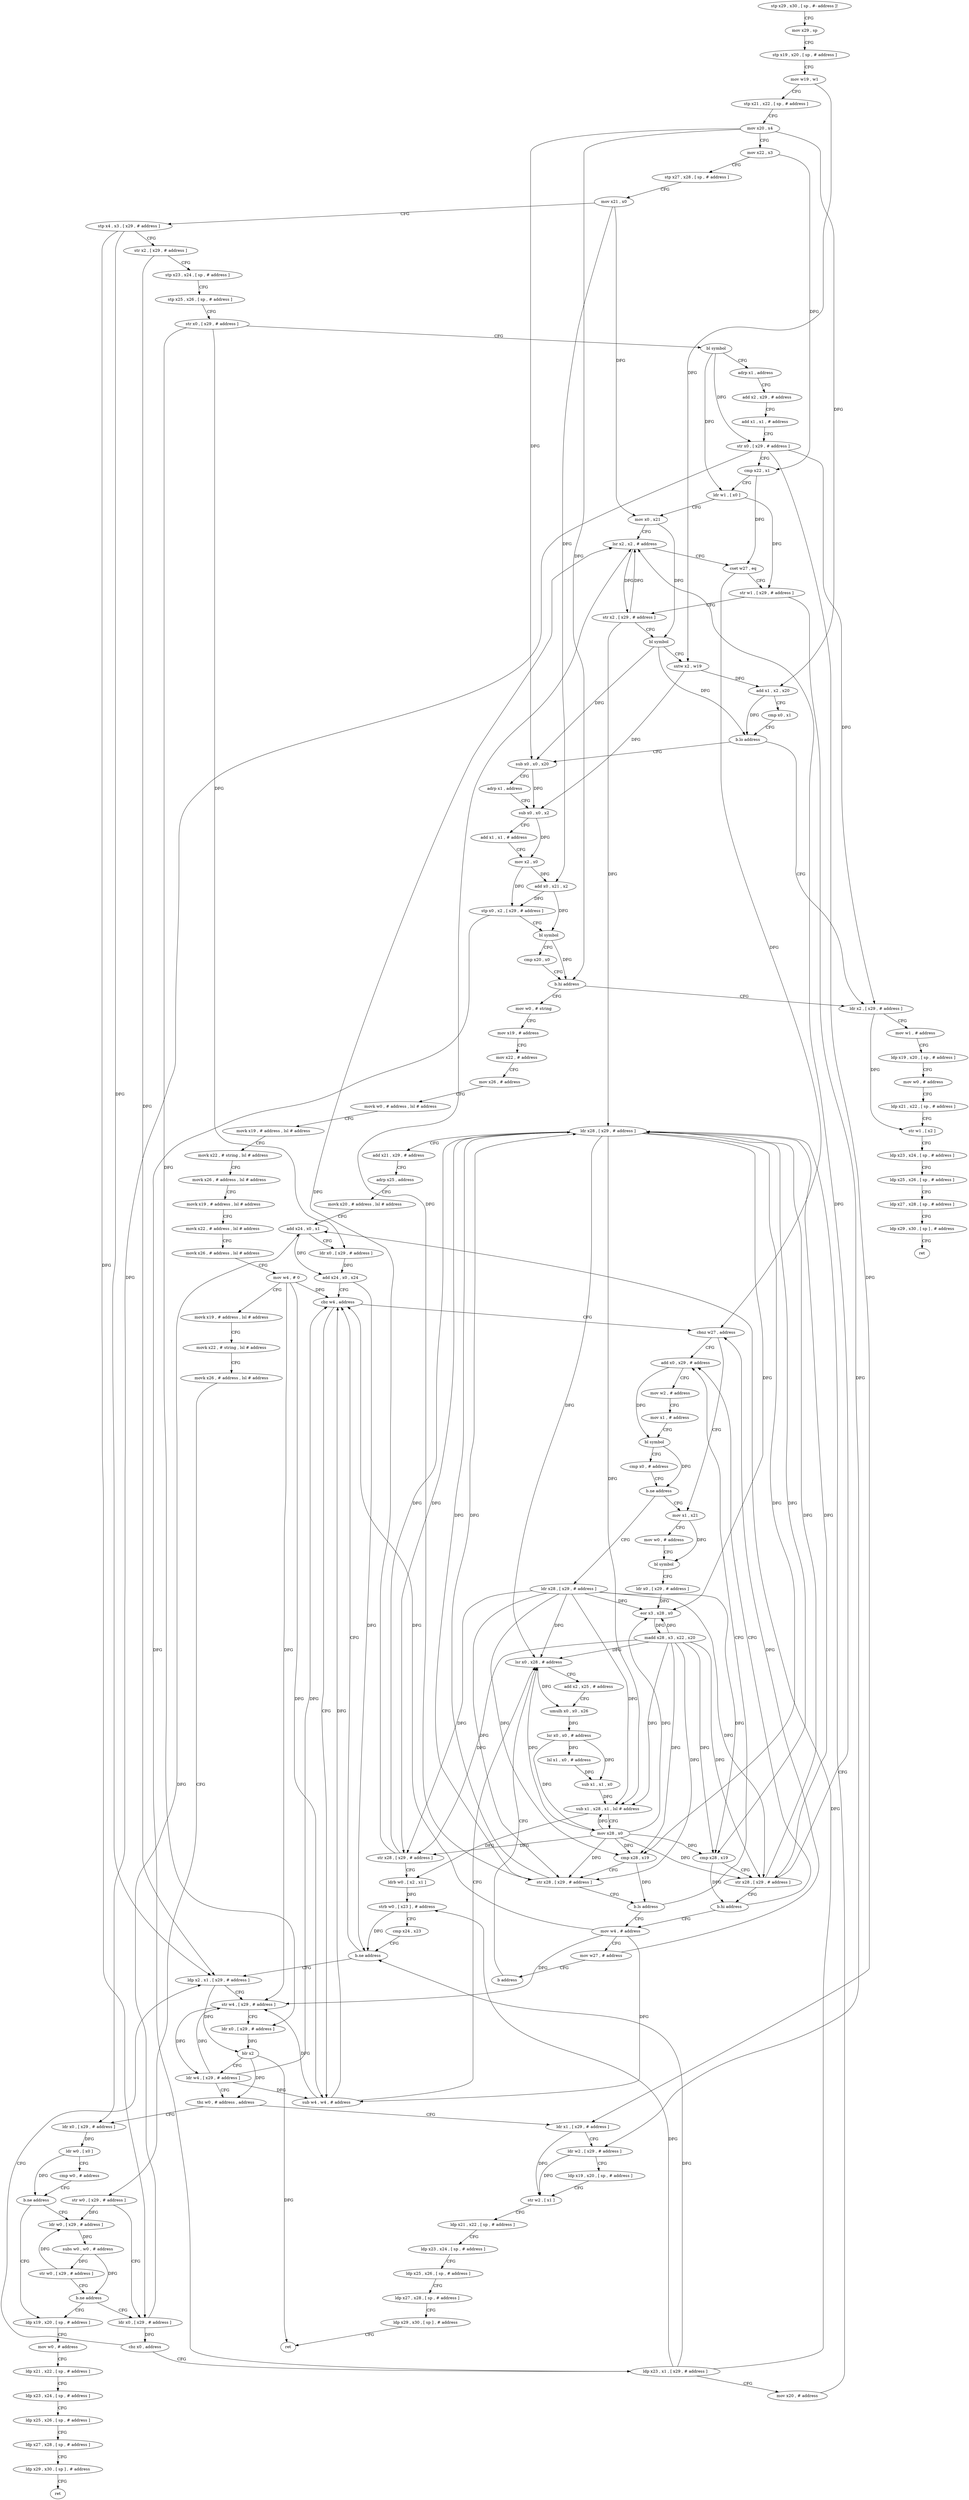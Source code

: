 digraph "func" {
"292760" [label = "stp x29 , x30 , [ sp , #- address ]!" ]
"292764" [label = "mov x29 , sp" ]
"292768" [label = "stp x19 , x20 , [ sp , # address ]" ]
"292772" [label = "mov w19 , w1" ]
"292776" [label = "stp x21 , x22 , [ sp , # address ]" ]
"292780" [label = "mov x20 , x4" ]
"292784" [label = "mov x22 , x3" ]
"292788" [label = "stp x27 , x28 , [ sp , # address ]" ]
"292792" [label = "mov x21 , x0" ]
"292796" [label = "stp x4 , x3 , [ x29 , # address ]" ]
"292800" [label = "str x2 , [ x29 , # address ]" ]
"292804" [label = "stp x23 , x24 , [ sp , # address ]" ]
"292808" [label = "stp x25 , x26 , [ sp , # address ]" ]
"292812" [label = "str x0 , [ x29 , # address ]" ]
"292816" [label = "bl symbol" ]
"292820" [label = "adrp x1 , address" ]
"292824" [label = "add x2 , x29 , # address" ]
"292828" [label = "add x1 , x1 , # address" ]
"292832" [label = "str x0 , [ x29 , # address ]" ]
"292836" [label = "cmp x22 , x1" ]
"292840" [label = "ldr w1 , [ x0 ]" ]
"292844" [label = "mov x0 , x21" ]
"292848" [label = "lsr x2 , x2 , # address" ]
"292852" [label = "cset w27 , eq" ]
"292856" [label = "str w1 , [ x29 , # address ]" ]
"292860" [label = "str x2 , [ x29 , # address ]" ]
"292864" [label = "bl symbol" ]
"292868" [label = "sxtw x2 , w19" ]
"292872" [label = "add x1 , x2 , x20" ]
"292876" [label = "cmp x0 , x1" ]
"292880" [label = "b.lo address" ]
"293316" [label = "ldr x2 , [ x29 , # address ]" ]
"292884" [label = "sub x0 , x0 , x20" ]
"293320" [label = "mov w1 , # address" ]
"293324" [label = "ldp x19 , x20 , [ sp , # address ]" ]
"293328" [label = "mov w0 , # address" ]
"293332" [label = "ldp x21 , x22 , [ sp , # address ]" ]
"293336" [label = "str w1 , [ x2 ]" ]
"293340" [label = "ldp x23 , x24 , [ sp , # address ]" ]
"293344" [label = "ldp x25 , x26 , [ sp , # address ]" ]
"293348" [label = "ldp x27 , x28 , [ sp , # address ]" ]
"293352" [label = "ldp x29 , x30 , [ sp ] , # address" ]
"293356" [label = "ret" ]
"292888" [label = "adrp x1 , address" ]
"292892" [label = "sub x0 , x0 , x2" ]
"292896" [label = "add x1 , x1 , # address" ]
"292900" [label = "mov x2 , x0" ]
"292904" [label = "add x0 , x21 , x2" ]
"292908" [label = "stp x0 , x2 , [ x29 , # address ]" ]
"292912" [label = "bl symbol" ]
"292916" [label = "cmp x20 , x0" ]
"292920" [label = "b.hi address" ]
"292924" [label = "mov w0 , # string" ]
"292928" [label = "mov x19 , # address" ]
"292932" [label = "mov x22 , # address" ]
"292936" [label = "mov x26 , # address" ]
"292940" [label = "movk w0 , # address , lsl # address" ]
"292944" [label = "movk x19 , # address , lsl # address" ]
"292948" [label = "movk x22 , # string , lsl # address" ]
"292952" [label = "movk x26 , # address , lsl # address" ]
"292956" [label = "movk x19 , # address , lsl # address" ]
"292960" [label = "movk x22 , # address , lsl # address" ]
"292964" [label = "movk x26 , # address , lsl # address" ]
"292968" [label = "mov w4 , # 0" ]
"292972" [label = "movk x19 , # address , lsl # address" ]
"292976" [label = "movk x22 , # string , lsl # address" ]
"292980" [label = "movk x26 , # address , lsl # address" ]
"292984" [label = "str w0 , [ x29 , # address ]" ]
"292988" [label = "ldr x0 , [ x29 , # address ]" ]
"293092" [label = "ldp x2 , x1 , [ x29 , # address ]" ]
"293096" [label = "str w4 , [ x29 , # address ]" ]
"293100" [label = "ldr x0 , [ x29 , # address ]" ]
"293104" [label = "blr x2" ]
"293108" [label = "ldr w4 , [ x29 , # address ]" ]
"293112" [label = "tbz w0 , # address , address" ]
"293276" [label = "ldr x1 , [ x29 , # address ]" ]
"293116" [label = "ldr x0 , [ x29 , # address ]" ]
"292996" [label = "ldp x23 , x1 , [ x29 , # address ]" ]
"293000" [label = "mov x20 , # address" ]
"293004" [label = "ldr x28 , [ x29 , # address ]" ]
"293008" [label = "add x21 , x29 , # address" ]
"293012" [label = "adrp x25 , address" ]
"293016" [label = "movk x20 , # address , lsl # address" ]
"293020" [label = "add x24 , x0 , x1" ]
"293024" [label = "ldr x0 , [ x29 , # address ]" ]
"293028" [label = "add x24 , x0 , x24" ]
"293032" [label = "cbz w4 , address" ]
"293280" [label = "ldr w2 , [ x29 , # address ]" ]
"293284" [label = "ldp x19 , x20 , [ sp , # address ]" ]
"293288" [label = "str w2 , [ x1 ]" ]
"293292" [label = "ldp x21 , x22 , [ sp , # address ]" ]
"293296" [label = "ldp x23 , x24 , [ sp , # address ]" ]
"293300" [label = "ldp x25 , x26 , [ sp , # address ]" ]
"293304" [label = "ldp x27 , x28 , [ sp , # address ]" ]
"293308" [label = "ldp x29 , x30 , [ sp ] , # address" ]
"293312" [label = "ret" ]
"293120" [label = "ldr w0 , [ x0 ]" ]
"293124" [label = "cmp w0 , # address" ]
"293128" [label = "b.ne address" ]
"293148" [label = "ldp x19 , x20 , [ sp , # address ]" ]
"293132" [label = "ldr w0 , [ x29 , # address ]" ]
"293184" [label = "cbnz w27 , address" ]
"293224" [label = "add x0 , x29 , # address" ]
"293188" [label = "mov x1 , x21" ]
"293036" [label = "sub w4 , w4 , # address" ]
"293040" [label = "lsr x0 , x28 , # address" ]
"293152" [label = "mov w0 , # address" ]
"293156" [label = "ldp x21 , x22 , [ sp , # address ]" ]
"293160" [label = "ldp x23 , x24 , [ sp , # address ]" ]
"293164" [label = "ldp x25 , x26 , [ sp , # address ]" ]
"293168" [label = "ldp x27 , x28 , [ sp , # address ]" ]
"293172" [label = "ldp x29 , x30 , [ sp ] , # address" ]
"293176" [label = "ret" ]
"293136" [label = "subs w0 , w0 , # address" ]
"293140" [label = "str w0 , [ x29 , # address ]" ]
"293144" [label = "b.ne address" ]
"293228" [label = "mov w2 , # address" ]
"293232" [label = "mov x1 , # address" ]
"293236" [label = "bl symbol" ]
"293240" [label = "cmp x0 , # address" ]
"293244" [label = "b.ne address" ]
"293248" [label = "ldr x28 , [ x29 , # address ]" ]
"293192" [label = "mov w0 , # address" ]
"293196" [label = "bl symbol" ]
"293200" [label = "ldr x0 , [ x29 , # address ]" ]
"293204" [label = "eor x3 , x28 , x0" ]
"293208" [label = "madd x28 , x3 , x22 , x20" ]
"293212" [label = "cmp x28 , x19" ]
"293216" [label = "str x28 , [ x29 , # address ]" ]
"293220" [label = "b.ls address" ]
"293264" [label = "mov w4 , # address" ]
"292992" [label = "cbz x0 , address" ]
"293252" [label = "cmp x28 , x19" ]
"293256" [label = "str x28 , [ x29 , # address ]" ]
"293260" [label = "b.hi address" ]
"293268" [label = "mov w27 , # address" ]
"293272" [label = "b address" ]
"293044" [label = "add x2 , x25 , # address" ]
"293048" [label = "umulh x0 , x0 , x26" ]
"293052" [label = "lsr x0 , x0 , # address" ]
"293056" [label = "lsl x1 , x0 , # address" ]
"293060" [label = "sub x1 , x1 , x0" ]
"293064" [label = "sub x1 , x28 , x1 , lsl # address" ]
"293068" [label = "mov x28 , x0" ]
"293072" [label = "str x28 , [ x29 , # address ]" ]
"293076" [label = "ldrb w0 , [ x2 , x1 ]" ]
"293080" [label = "strb w0 , [ x23 ] , # address" ]
"293084" [label = "cmp x24 , x23" ]
"293088" [label = "b.ne address" ]
"292760" -> "292764" [ label = "CFG" ]
"292764" -> "292768" [ label = "CFG" ]
"292768" -> "292772" [ label = "CFG" ]
"292772" -> "292776" [ label = "CFG" ]
"292772" -> "292868" [ label = "DFG" ]
"292776" -> "292780" [ label = "CFG" ]
"292780" -> "292784" [ label = "CFG" ]
"292780" -> "292872" [ label = "DFG" ]
"292780" -> "292884" [ label = "DFG" ]
"292780" -> "292920" [ label = "DFG" ]
"292784" -> "292788" [ label = "CFG" ]
"292784" -> "292836" [ label = "DFG" ]
"292788" -> "292792" [ label = "CFG" ]
"292792" -> "292796" [ label = "CFG" ]
"292792" -> "292844" [ label = "DFG" ]
"292792" -> "292904" [ label = "DFG" ]
"292796" -> "292800" [ label = "CFG" ]
"292796" -> "292988" [ label = "DFG" ]
"292796" -> "293092" [ label = "DFG" ]
"292800" -> "292804" [ label = "CFG" ]
"292800" -> "293092" [ label = "DFG" ]
"292804" -> "292808" [ label = "CFG" ]
"292808" -> "292812" [ label = "CFG" ]
"292812" -> "292816" [ label = "CFG" ]
"292812" -> "293100" [ label = "DFG" ]
"292812" -> "293024" [ label = "DFG" ]
"292816" -> "292820" [ label = "CFG" ]
"292816" -> "292832" [ label = "DFG" ]
"292816" -> "292840" [ label = "DFG" ]
"292820" -> "292824" [ label = "CFG" ]
"292824" -> "292828" [ label = "CFG" ]
"292828" -> "292832" [ label = "CFG" ]
"292832" -> "292836" [ label = "CFG" ]
"292832" -> "293316" [ label = "DFG" ]
"292832" -> "293276" [ label = "DFG" ]
"292832" -> "293116" [ label = "DFG" ]
"292836" -> "292840" [ label = "CFG" ]
"292836" -> "292852" [ label = "DFG" ]
"292840" -> "292844" [ label = "CFG" ]
"292840" -> "292856" [ label = "DFG" ]
"292844" -> "292848" [ label = "CFG" ]
"292844" -> "292864" [ label = "DFG" ]
"292848" -> "292852" [ label = "CFG" ]
"292848" -> "292860" [ label = "DFG" ]
"292852" -> "292856" [ label = "CFG" ]
"292852" -> "293184" [ label = "DFG" ]
"292856" -> "292860" [ label = "CFG" ]
"292856" -> "293280" [ label = "DFG" ]
"292860" -> "292864" [ label = "CFG" ]
"292860" -> "292848" [ label = "DFG" ]
"292860" -> "293004" [ label = "DFG" ]
"292864" -> "292868" [ label = "CFG" ]
"292864" -> "292880" [ label = "DFG" ]
"292864" -> "292884" [ label = "DFG" ]
"292868" -> "292872" [ label = "DFG" ]
"292868" -> "292892" [ label = "DFG" ]
"292872" -> "292876" [ label = "CFG" ]
"292872" -> "292880" [ label = "DFG" ]
"292876" -> "292880" [ label = "CFG" ]
"292880" -> "293316" [ label = "CFG" ]
"292880" -> "292884" [ label = "CFG" ]
"293316" -> "293320" [ label = "CFG" ]
"293316" -> "293336" [ label = "DFG" ]
"292884" -> "292888" [ label = "CFG" ]
"292884" -> "292892" [ label = "DFG" ]
"293320" -> "293324" [ label = "CFG" ]
"293324" -> "293328" [ label = "CFG" ]
"293328" -> "293332" [ label = "CFG" ]
"293332" -> "293336" [ label = "CFG" ]
"293336" -> "293340" [ label = "CFG" ]
"293340" -> "293344" [ label = "CFG" ]
"293344" -> "293348" [ label = "CFG" ]
"293348" -> "293352" [ label = "CFG" ]
"293352" -> "293356" [ label = "CFG" ]
"292888" -> "292892" [ label = "CFG" ]
"292892" -> "292896" [ label = "CFG" ]
"292892" -> "292900" [ label = "DFG" ]
"292896" -> "292900" [ label = "CFG" ]
"292900" -> "292904" [ label = "DFG" ]
"292900" -> "292908" [ label = "DFG" ]
"292904" -> "292908" [ label = "DFG" ]
"292904" -> "292912" [ label = "DFG" ]
"292908" -> "292912" [ label = "CFG" ]
"292908" -> "292996" [ label = "DFG" ]
"292912" -> "292916" [ label = "CFG" ]
"292912" -> "292920" [ label = "DFG" ]
"292916" -> "292920" [ label = "CFG" ]
"292920" -> "293316" [ label = "CFG" ]
"292920" -> "292924" [ label = "CFG" ]
"292924" -> "292928" [ label = "CFG" ]
"292928" -> "292932" [ label = "CFG" ]
"292932" -> "292936" [ label = "CFG" ]
"292936" -> "292940" [ label = "CFG" ]
"292940" -> "292944" [ label = "CFG" ]
"292944" -> "292948" [ label = "CFG" ]
"292948" -> "292952" [ label = "CFG" ]
"292952" -> "292956" [ label = "CFG" ]
"292956" -> "292960" [ label = "CFG" ]
"292960" -> "292964" [ label = "CFG" ]
"292964" -> "292968" [ label = "CFG" ]
"292968" -> "292972" [ label = "CFG" ]
"292968" -> "293096" [ label = "DFG" ]
"292968" -> "293032" [ label = "DFG" ]
"292968" -> "293036" [ label = "DFG" ]
"292972" -> "292976" [ label = "CFG" ]
"292976" -> "292980" [ label = "CFG" ]
"292980" -> "292984" [ label = "CFG" ]
"292984" -> "292988" [ label = "CFG" ]
"292984" -> "293132" [ label = "DFG" ]
"292988" -> "292992" [ label = "DFG" ]
"292988" -> "293020" [ label = "DFG" ]
"293092" -> "293096" [ label = "CFG" ]
"293092" -> "293104" [ label = "DFG" ]
"293096" -> "293100" [ label = "CFG" ]
"293096" -> "293108" [ label = "DFG" ]
"293100" -> "293104" [ label = "DFG" ]
"293104" -> "293108" [ label = "CFG" ]
"293104" -> "293112" [ label = "DFG" ]
"293104" -> "293312" [ label = "DFG" ]
"293108" -> "293112" [ label = "CFG" ]
"293108" -> "293096" [ label = "DFG" ]
"293108" -> "293032" [ label = "DFG" ]
"293108" -> "293036" [ label = "DFG" ]
"293112" -> "293276" [ label = "CFG" ]
"293112" -> "293116" [ label = "CFG" ]
"293276" -> "293280" [ label = "CFG" ]
"293276" -> "293288" [ label = "DFG" ]
"293116" -> "293120" [ label = "DFG" ]
"292996" -> "293000" [ label = "CFG" ]
"292996" -> "293080" [ label = "DFG" ]
"292996" -> "293088" [ label = "DFG" ]
"292996" -> "293020" [ label = "DFG" ]
"293000" -> "293004" [ label = "CFG" ]
"293004" -> "293008" [ label = "CFG" ]
"293004" -> "293204" [ label = "DFG" ]
"293004" -> "293212" [ label = "DFG" ]
"293004" -> "293216" [ label = "DFG" ]
"293004" -> "293040" [ label = "DFG" ]
"293004" -> "293064" [ label = "DFG" ]
"293004" -> "293072" [ label = "DFG" ]
"293004" -> "293252" [ label = "DFG" ]
"293004" -> "293256" [ label = "DFG" ]
"293008" -> "293012" [ label = "CFG" ]
"293012" -> "293016" [ label = "CFG" ]
"293016" -> "293020" [ label = "CFG" ]
"293020" -> "293024" [ label = "CFG" ]
"293020" -> "293028" [ label = "DFG" ]
"293024" -> "293028" [ label = "DFG" ]
"293028" -> "293032" [ label = "CFG" ]
"293028" -> "293088" [ label = "DFG" ]
"293032" -> "293184" [ label = "CFG" ]
"293032" -> "293036" [ label = "CFG" ]
"293280" -> "293284" [ label = "CFG" ]
"293280" -> "293288" [ label = "DFG" ]
"293284" -> "293288" [ label = "CFG" ]
"293288" -> "293292" [ label = "CFG" ]
"293292" -> "293296" [ label = "CFG" ]
"293296" -> "293300" [ label = "CFG" ]
"293300" -> "293304" [ label = "CFG" ]
"293304" -> "293308" [ label = "CFG" ]
"293308" -> "293312" [ label = "CFG" ]
"293120" -> "293124" [ label = "CFG" ]
"293120" -> "293128" [ label = "DFG" ]
"293124" -> "293128" [ label = "CFG" ]
"293128" -> "293148" [ label = "CFG" ]
"293128" -> "293132" [ label = "CFG" ]
"293148" -> "293152" [ label = "CFG" ]
"293132" -> "293136" [ label = "DFG" ]
"293184" -> "293224" [ label = "CFG" ]
"293184" -> "293188" [ label = "CFG" ]
"293224" -> "293228" [ label = "CFG" ]
"293224" -> "293236" [ label = "DFG" ]
"293188" -> "293192" [ label = "CFG" ]
"293188" -> "293196" [ label = "DFG" ]
"293036" -> "293040" [ label = "CFG" ]
"293036" -> "293096" [ label = "DFG" ]
"293036" -> "293032" [ label = "DFG" ]
"293040" -> "293044" [ label = "CFG" ]
"293040" -> "293048" [ label = "DFG" ]
"293152" -> "293156" [ label = "CFG" ]
"293156" -> "293160" [ label = "CFG" ]
"293160" -> "293164" [ label = "CFG" ]
"293164" -> "293168" [ label = "CFG" ]
"293168" -> "293172" [ label = "CFG" ]
"293172" -> "293176" [ label = "CFG" ]
"293136" -> "293140" [ label = "DFG" ]
"293136" -> "293144" [ label = "DFG" ]
"293140" -> "293144" [ label = "CFG" ]
"293140" -> "293132" [ label = "DFG" ]
"293144" -> "292988" [ label = "CFG" ]
"293144" -> "293148" [ label = "CFG" ]
"293228" -> "293232" [ label = "CFG" ]
"293232" -> "293236" [ label = "CFG" ]
"293236" -> "293240" [ label = "CFG" ]
"293236" -> "293244" [ label = "DFG" ]
"293240" -> "293244" [ label = "CFG" ]
"293244" -> "293188" [ label = "CFG" ]
"293244" -> "293248" [ label = "CFG" ]
"293248" -> "293252" [ label = "DFG" ]
"293248" -> "293212" [ label = "DFG" ]
"293248" -> "293216" [ label = "DFG" ]
"293248" -> "293040" [ label = "DFG" ]
"293248" -> "293072" [ label = "DFG" ]
"293248" -> "293204" [ label = "DFG" ]
"293248" -> "293064" [ label = "DFG" ]
"293248" -> "293256" [ label = "DFG" ]
"293192" -> "293196" [ label = "CFG" ]
"293196" -> "293200" [ label = "CFG" ]
"293200" -> "293204" [ label = "DFG" ]
"293204" -> "293208" [ label = "DFG" ]
"293208" -> "293212" [ label = "DFG" ]
"293208" -> "293204" [ label = "DFG" ]
"293208" -> "293216" [ label = "DFG" ]
"293208" -> "293040" [ label = "DFG" ]
"293208" -> "293064" [ label = "DFG" ]
"293208" -> "293072" [ label = "DFG" ]
"293208" -> "293252" [ label = "DFG" ]
"293208" -> "293256" [ label = "DFG" ]
"293212" -> "293216" [ label = "CFG" ]
"293212" -> "293220" [ label = "DFG" ]
"293216" -> "293220" [ label = "CFG" ]
"293216" -> "292848" [ label = "DFG" ]
"293216" -> "293004" [ label = "DFG" ]
"293220" -> "293264" [ label = "CFG" ]
"293220" -> "293224" [ label = "CFG" ]
"293264" -> "293268" [ label = "CFG" ]
"293264" -> "293096" [ label = "DFG" ]
"293264" -> "293032" [ label = "DFG" ]
"293264" -> "293036" [ label = "DFG" ]
"292992" -> "293092" [ label = "CFG" ]
"292992" -> "292996" [ label = "CFG" ]
"293252" -> "293256" [ label = "CFG" ]
"293252" -> "293260" [ label = "DFG" ]
"293256" -> "293260" [ label = "CFG" ]
"293256" -> "292848" [ label = "DFG" ]
"293256" -> "293004" [ label = "DFG" ]
"293260" -> "293224" [ label = "CFG" ]
"293260" -> "293264" [ label = "CFG" ]
"293268" -> "293272" [ label = "CFG" ]
"293268" -> "293184" [ label = "DFG" ]
"293272" -> "293040" [ label = "CFG" ]
"293044" -> "293048" [ label = "CFG" ]
"293048" -> "293052" [ label = "DFG" ]
"293052" -> "293056" [ label = "DFG" ]
"293052" -> "293060" [ label = "DFG" ]
"293052" -> "293068" [ label = "DFG" ]
"293056" -> "293060" [ label = "DFG" ]
"293060" -> "293064" [ label = "DFG" ]
"293064" -> "293068" [ label = "CFG" ]
"293064" -> "293076" [ label = "DFG" ]
"293068" -> "293072" [ label = "DFG" ]
"293068" -> "293212" [ label = "DFG" ]
"293068" -> "293216" [ label = "DFG" ]
"293068" -> "293040" [ label = "DFG" ]
"293068" -> "293204" [ label = "DFG" ]
"293068" -> "293064" [ label = "DFG" ]
"293068" -> "293252" [ label = "DFG" ]
"293068" -> "293256" [ label = "DFG" ]
"293072" -> "293076" [ label = "CFG" ]
"293072" -> "292848" [ label = "DFG" ]
"293072" -> "293004" [ label = "DFG" ]
"293076" -> "293080" [ label = "DFG" ]
"293080" -> "293084" [ label = "CFG" ]
"293080" -> "293088" [ label = "DFG" ]
"293084" -> "293088" [ label = "CFG" ]
"293088" -> "293032" [ label = "CFG" ]
"293088" -> "293092" [ label = "CFG" ]
}
